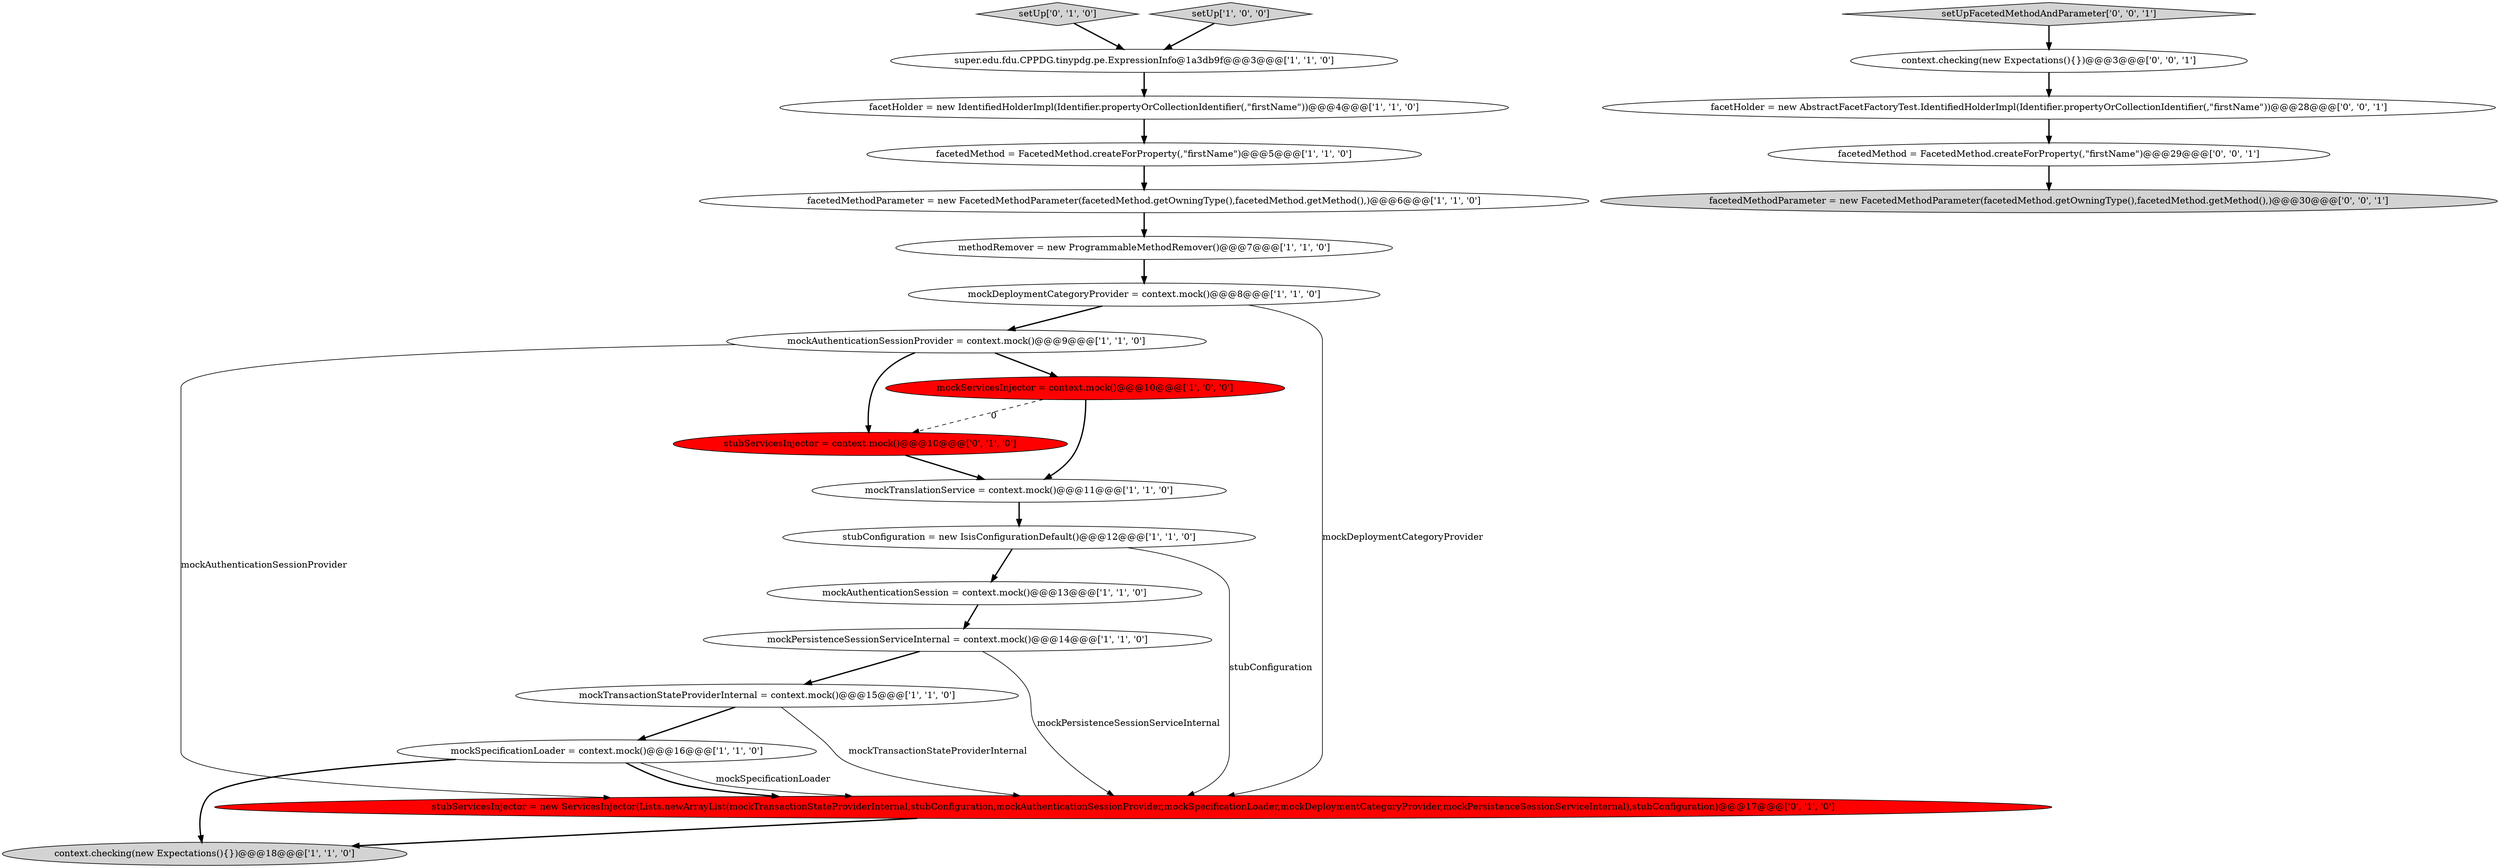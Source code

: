 digraph {
3 [style = filled, label = "mockServicesInjector = context.mock()@@@10@@@['1', '0', '0']", fillcolor = red, shape = ellipse image = "AAA1AAABBB1BBB"];
16 [style = filled, label = "setUp['0', '1', '0']", fillcolor = lightgray, shape = diamond image = "AAA0AAABBB2BBB"];
21 [style = filled, label = "context.checking(new Expectations(){})@@@3@@@['0', '0', '1']", fillcolor = white, shape = ellipse image = "AAA0AAABBB3BBB"];
23 [style = filled, label = "facetHolder = new AbstractFacetFactoryTest.IdentifiedHolderImpl(Identifier.propertyOrCollectionIdentifier(,\"firstName\"))@@@28@@@['0', '0', '1']", fillcolor = white, shape = ellipse image = "AAA0AAABBB3BBB"];
10 [style = filled, label = "setUp['1', '0', '0']", fillcolor = lightgray, shape = diamond image = "AAA0AAABBB1BBB"];
2 [style = filled, label = "mockTransactionStateProviderInternal = context.mock()@@@15@@@['1', '1', '0']", fillcolor = white, shape = ellipse image = "AAA0AAABBB1BBB"];
14 [style = filled, label = "mockSpecificationLoader = context.mock()@@@16@@@['1', '1', '0']", fillcolor = white, shape = ellipse image = "AAA0AAABBB1BBB"];
15 [style = filled, label = "super.edu.fdu.CPPDG.tinypdg.pe.ExpressionInfo@1a3db9f@@@3@@@['1', '1', '0']", fillcolor = white, shape = ellipse image = "AAA0AAABBB1BBB"];
17 [style = filled, label = "stubServicesInjector = new ServicesInjector(Lists.newArrayList(mockTransactionStateProviderInternal,stubConfiguration,mockAuthenticationSessionProvider,mockSpecificationLoader,mockDeploymentCategoryProvider,mockPersistenceSessionServiceInternal),stubConfiguration)@@@17@@@['0', '1', '0']", fillcolor = red, shape = ellipse image = "AAA1AAABBB2BBB"];
5 [style = filled, label = "facetedMethod = FacetedMethod.createForProperty(,\"firstName\")@@@5@@@['1', '1', '0']", fillcolor = white, shape = ellipse image = "AAA0AAABBB1BBB"];
11 [style = filled, label = "facetHolder = new IdentifiedHolderImpl(Identifier.propertyOrCollectionIdentifier(,\"firstName\"))@@@4@@@['1', '1', '0']", fillcolor = white, shape = ellipse image = "AAA0AAABBB1BBB"];
13 [style = filled, label = "mockPersistenceSessionServiceInternal = context.mock()@@@14@@@['1', '1', '0']", fillcolor = white, shape = ellipse image = "AAA0AAABBB1BBB"];
6 [style = filled, label = "mockAuthenticationSession = context.mock()@@@13@@@['1', '1', '0']", fillcolor = white, shape = ellipse image = "AAA0AAABBB1BBB"];
8 [style = filled, label = "mockAuthenticationSessionProvider = context.mock()@@@9@@@['1', '1', '0']", fillcolor = white, shape = ellipse image = "AAA0AAABBB1BBB"];
9 [style = filled, label = "mockTranslationService = context.mock()@@@11@@@['1', '1', '0']", fillcolor = white, shape = ellipse image = "AAA0AAABBB1BBB"];
20 [style = filled, label = "setUpFacetedMethodAndParameter['0', '0', '1']", fillcolor = lightgray, shape = diamond image = "AAA0AAABBB3BBB"];
0 [style = filled, label = "facetedMethodParameter = new FacetedMethodParameter(facetedMethod.getOwningType(),facetedMethod.getMethod(),)@@@6@@@['1', '1', '0']", fillcolor = white, shape = ellipse image = "AAA0AAABBB1BBB"];
7 [style = filled, label = "context.checking(new Expectations(){})@@@18@@@['1', '1', '0']", fillcolor = lightgray, shape = ellipse image = "AAA0AAABBB1BBB"];
19 [style = filled, label = "facetedMethodParameter = new FacetedMethodParameter(facetedMethod.getOwningType(),facetedMethod.getMethod(),)@@@30@@@['0', '0', '1']", fillcolor = lightgray, shape = ellipse image = "AAA0AAABBB3BBB"];
22 [style = filled, label = "facetedMethod = FacetedMethod.createForProperty(,\"firstName\")@@@29@@@['0', '0', '1']", fillcolor = white, shape = ellipse image = "AAA0AAABBB3BBB"];
4 [style = filled, label = "stubConfiguration = new IsisConfigurationDefault()@@@12@@@['1', '1', '0']", fillcolor = white, shape = ellipse image = "AAA0AAABBB1BBB"];
12 [style = filled, label = "mockDeploymentCategoryProvider = context.mock()@@@8@@@['1', '1', '0']", fillcolor = white, shape = ellipse image = "AAA0AAABBB1BBB"];
18 [style = filled, label = "stubServicesInjector = context.mock()@@@10@@@['0', '1', '0']", fillcolor = red, shape = ellipse image = "AAA1AAABBB2BBB"];
1 [style = filled, label = "methodRemover = new ProgrammableMethodRemover()@@@7@@@['1', '1', '0']", fillcolor = white, shape = ellipse image = "AAA0AAABBB1BBB"];
16->15 [style = bold, label=""];
10->15 [style = bold, label=""];
22->19 [style = bold, label=""];
12->17 [style = solid, label="mockDeploymentCategoryProvider"];
4->6 [style = bold, label=""];
8->18 [style = bold, label=""];
3->18 [style = dashed, label="0"];
9->4 [style = bold, label=""];
8->3 [style = bold, label=""];
14->17 [style = bold, label=""];
13->17 [style = solid, label="mockPersistenceSessionServiceInternal"];
14->7 [style = bold, label=""];
20->21 [style = bold, label=""];
17->7 [style = bold, label=""];
3->9 [style = bold, label=""];
2->17 [style = solid, label="mockTransactionStateProviderInternal"];
11->5 [style = bold, label=""];
23->22 [style = bold, label=""];
4->17 [style = solid, label="stubConfiguration"];
15->11 [style = bold, label=""];
5->0 [style = bold, label=""];
12->8 [style = bold, label=""];
0->1 [style = bold, label=""];
6->13 [style = bold, label=""];
14->17 [style = solid, label="mockSpecificationLoader"];
2->14 [style = bold, label=""];
18->9 [style = bold, label=""];
1->12 [style = bold, label=""];
8->17 [style = solid, label="mockAuthenticationSessionProvider"];
13->2 [style = bold, label=""];
21->23 [style = bold, label=""];
}
